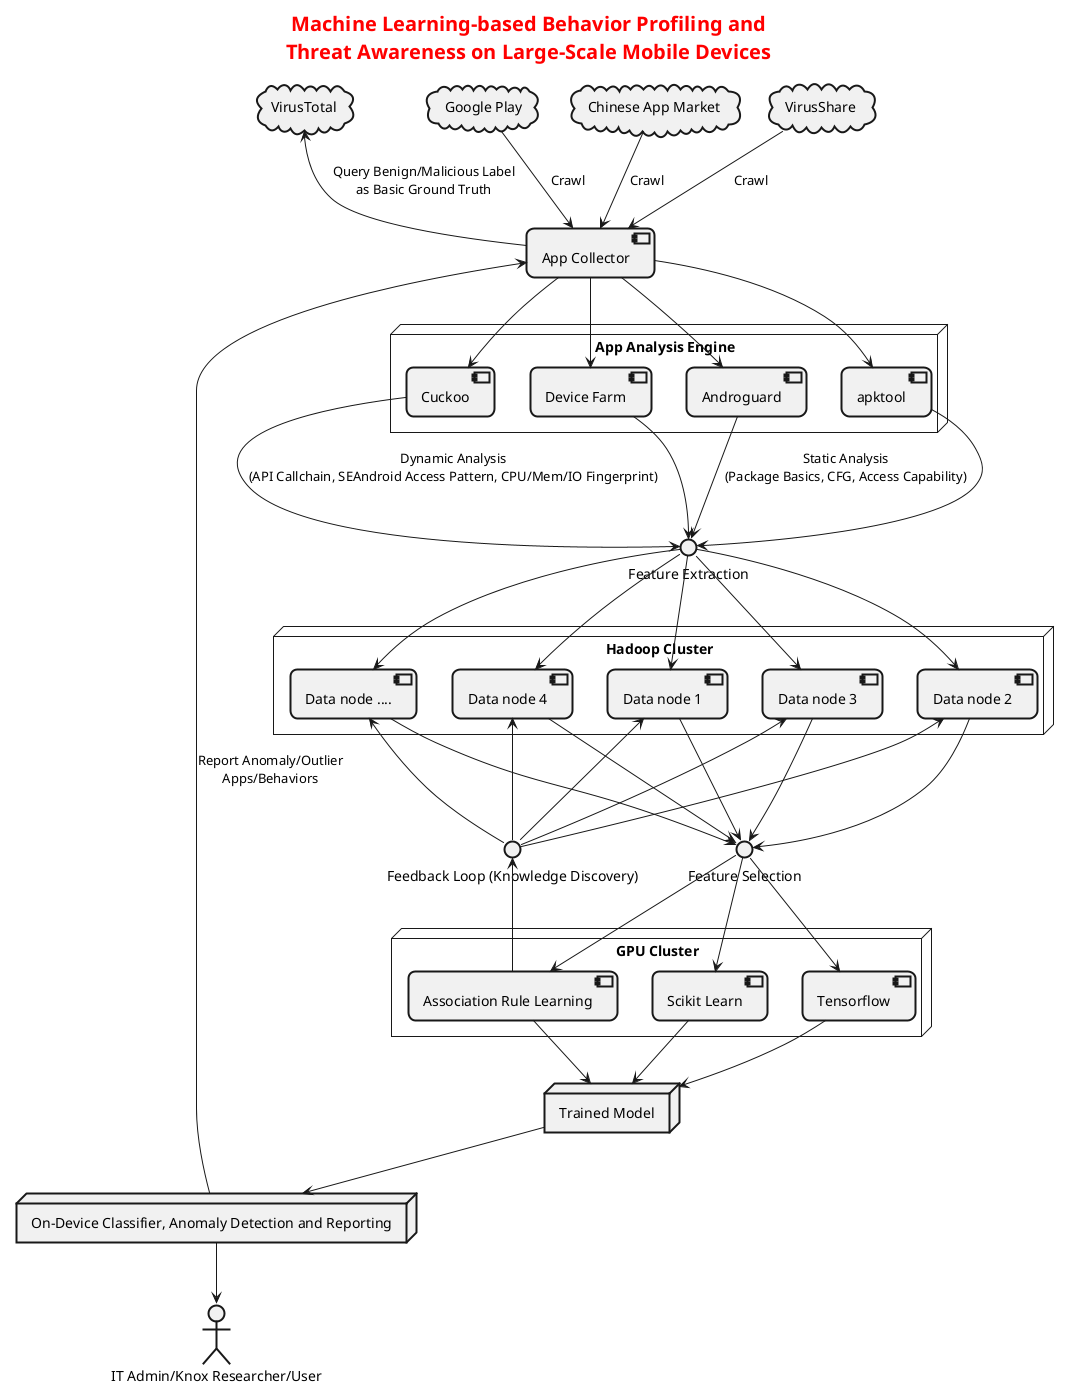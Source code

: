 @startuml

skinparam titleBorderRoundCorner 15
skinparam titleBorderThickness 2
skinparam titleFontSize 20
skinparam titleFontColor red

title
Machine Learning-based Behavior Profiling and
Threat Awareness on Large-Scale Mobile Devices
end title

cloud "Google Play" as google_play
cloud "Chinese App Market" as chinese_app_market
cloud "VirusShare" as virusshare
cloud "VirusTotal" as virustotal
component "App Collector" as app_collector

google_play -d-> app_collector : Crawl
chinese_app_market -d-> app_collector : Crawl
virusshare -d-> app_collector : Crawl
app_collector -u-> virustotal : Query Benign/Malicious Label\nas Basic Ground Truth

node "App Analysis Engine" as app_analysis {
    component Androguard
    component apktool
    component Cuckoo
    component "Device Farm" as device_farm
}

app_collector -d-> Androguard
app_collector -d-> apktool
app_collector -d-> Cuckoo
app_collector -d-> device_farm

node "Hadoop Cluster" as hadoop {
    component "Data node 1" as m1
    component "Data node 2" as m2
    component "Data node 3" as m3
    component "Data node 4" as m4
    component "Data node ...." as m5
}

interface "Feature Extraction" as feature_extract
Androguard -d-> feature_extract : Static Analysis\n(Package Basics, CFG, Access Capability)
apktool -d-> feature_extract
Cuckoo -d-> feature_extract : Dynamic Analysis\n(API Callchain, SEAndroid Access Pattern, CPU/Mem/IO Fingerprint)
device_farm -d-> feature_extract
feature_extract -d-> m1
feature_extract -d-> m2
feature_extract -d-> m3
feature_extract -d-> m4
feature_extract -d-> m5

interface "Feature Selection" as feature_select
m1 -d-> feature_select
m2 -d-> feature_select
m3 -d-> feature_select
m4 -d-> feature_select
m5 -d-> feature_select

node "GPU Cluster" as gpu {
    component "Scikit Learn" as sklearn
    component "Tensorflow" as tensorflow
    component "Association Rule Learning" as association_learning
}

feature_select -d-> sklearn
feature_select -d-> tensorflow
feature_select -d-> association_learning

node "Trained Model" as train_model
sklearn -d-> train_model
tensorflow -d-> train_model
association_learning -d-> train_model

interface "Feedback Loop (Knowledge Discovery)" as feedback
association_learning -u-> feedback
feedback -u-> m1
feedback -u-> m2
feedback -u-> m3
feedback -u-> m4
feedback -u-> m5

node "On-Device Classifier, Anomaly Detection and Reporting" as device_classifier
train_model -d-> device_classifier
device_classifier -u-> app_collector : Report Anomaly/Outlier\nApps/Behaviors

actor "IT Admin/Knox Researcher/User" as user
device_classifier -d-> user

@enduml